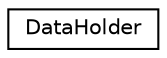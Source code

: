 digraph "Graphical Class Hierarchy"
{
  edge [fontname="Helvetica",fontsize="10",labelfontname="Helvetica",labelfontsize="10"];
  node [fontname="Helvetica",fontsize="10",shape=record];
  rankdir="LR";
  Node0 [label="DataHolder",height=0.2,width=0.4,color="black", fillcolor="white", style="filled",URL="$classDataHolder.html"];
}
